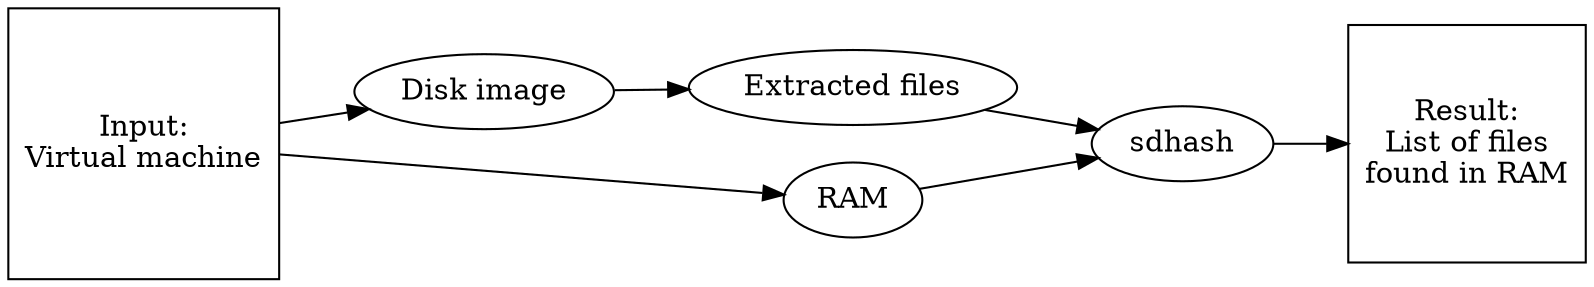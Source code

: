 digraph workflow {
	rankdir=LR;
	FILES [label = "Extracted files"];
	SDHASH [label = "sdhash"];
	RESULT [label = "Result:\nList of files\nfound in RAM", shape="square"];

	VM [label = "Input:\nVirtual machine", shape="square"];
	DISKIMAGE [label = "Disk image"];
	RAM [label = "RAM"];

	VM -> DISKIMAGE;
	VM -> RAM;
	DISKIMAGE -> FILES;
	FILES -> SDHASH;
	RAM -> SDHASH;
	SDHASH -> RESULT;
}
